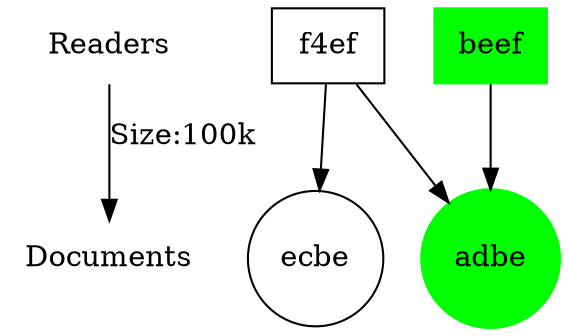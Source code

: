 // AlsoLikesGraph
digraph "alsoLikesGraphaaaaaaaaaaaa-00000000df1ad06a86c40000000feadbe" {
	rankdir=TB size="8,5"
	readers [label=Readers rank=readers shape=none]
	documents [label=Documents rank=documents shape=none]
	readers -> documents [label="Size:100k"]
	"5cc95d811cd9f4ef" [label=f4ef shape=box]
	"00000000deadbeef" [label=beef color=green fillcolor=green shape=box style=filled]
	"aaaaaaaaaaaa-00000000df1ad06a86c40000000feadbe" [label=adbe color=green fillcolor=green shape=circle style=filled]
	"bbbbbbbbbbbb-00000000df1ad06a86c4000000beecbe" [label=ecbe shape=circle]
	"5cc95d811cd9f4ef" -> "bbbbbbbbbbbb-00000000df1ad06a86c4000000beecbe"
	"5cc95d811cd9f4ef" -> "aaaaaaaaaaaa-00000000df1ad06a86c40000000feadbe"
	"00000000deadbeef" -> "aaaaaaaaaaaa-00000000df1ad06a86c40000000feadbe"
}
